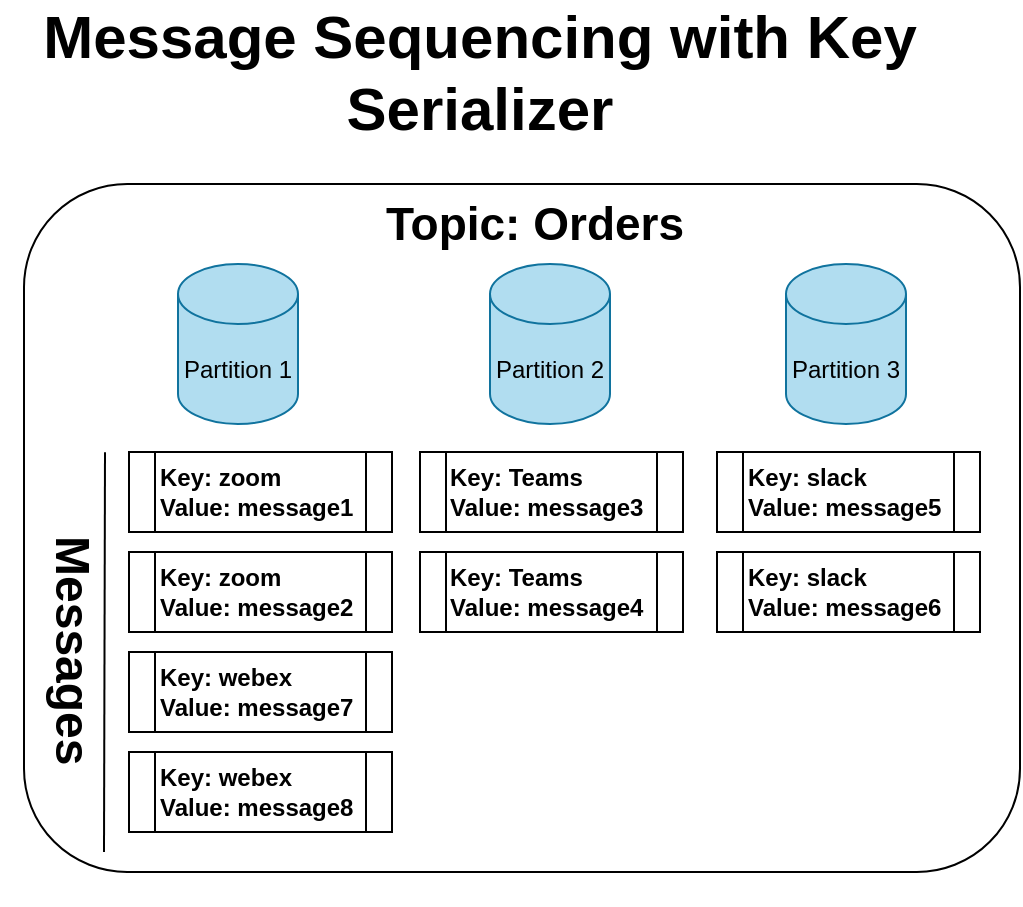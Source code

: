 <mxfile version="14.3.0" type="github">
  <diagram id="oaOOdK5aMwbqyKbddYAD" name="Page-1">
    <mxGraphModel dx="868" dy="484" grid="1" gridSize="10" guides="1" tooltips="1" connect="1" arrows="1" fold="1" page="1" pageScale="1" pageWidth="850" pageHeight="1100" math="0" shadow="0">
      <root>
        <mxCell id="0" />
        <mxCell id="1" parent="0" />
        <mxCell id="XyluOaArJnIK8U9To1tQ-1" value="" style="rounded=1;whiteSpace=wrap;html=1;" vertex="1" parent="1">
          <mxGeometry x="152" y="106" width="498" height="344" as="geometry" />
        </mxCell>
        <mxCell id="XyluOaArJnIK8U9To1tQ-2" value="Partition 1" style="shape=cylinder3;whiteSpace=wrap;html=1;boundedLbl=1;backgroundOutline=1;size=15;fillColor=#b1ddf0;strokeColor=#10739e;" vertex="1" parent="1">
          <mxGeometry x="229" y="146" width="60" height="80" as="geometry" />
        </mxCell>
        <mxCell id="XyluOaArJnIK8U9To1tQ-3" value="Partition 2" style="shape=cylinder3;whiteSpace=wrap;html=1;boundedLbl=1;backgroundOutline=1;size=15;fillColor=#b1ddf0;strokeColor=#10739e;" vertex="1" parent="1">
          <mxGeometry x="385" y="146" width="60" height="80" as="geometry" />
        </mxCell>
        <mxCell id="XyluOaArJnIK8U9To1tQ-4" value="Partition 3" style="shape=cylinder3;whiteSpace=wrap;html=1;boundedLbl=1;backgroundOutline=1;size=15;fillColor=#b1ddf0;strokeColor=#10739e;" vertex="1" parent="1">
          <mxGeometry x="533" y="146" width="60" height="80" as="geometry" />
        </mxCell>
        <mxCell id="XyluOaArJnIK8U9To1tQ-5" value="&lt;font style=&quot;font-size: 23px&quot;&gt;Topic: Orders&lt;/font&gt;" style="text;html=1;strokeColor=none;fillColor=none;align=center;verticalAlign=middle;whiteSpace=wrap;rounded=0;fontSize=23;fontStyle=1" vertex="1" parent="1">
          <mxGeometry x="300" y="116" width="215.25" height="20" as="geometry" />
        </mxCell>
        <mxCell id="XyluOaArJnIK8U9To1tQ-12" value="" style="endArrow=none;html=1;entryX=0.091;entryY=0.39;entryDx=0;entryDy=0;entryPerimeter=0;" edge="1" parent="1">
          <mxGeometry width="50" height="50" relative="1" as="geometry">
            <mxPoint x="192" y="440" as="sourcePoint" />
            <mxPoint x="192.498" y="240.16" as="targetPoint" />
          </mxGeometry>
        </mxCell>
        <mxCell id="XyluOaArJnIK8U9To1tQ-13" value="&lt;h1&gt;Messages&lt;/h1&gt;" style="text;html=1;strokeColor=none;fillColor=none;spacing=5;spacingTop=-20;whiteSpace=wrap;overflow=hidden;rounded=0;rotation=90;" vertex="1" parent="1">
          <mxGeometry x="80" y="350" width="190" height="43" as="geometry" />
        </mxCell>
        <mxCell id="XyluOaArJnIK8U9To1tQ-14" value="&lt;b&gt;Key: zoom&lt;br&gt;Value: message1&lt;/b&gt;" style="shape=process;whiteSpace=wrap;html=1;backgroundOutline=1;align=left;" vertex="1" parent="1">
          <mxGeometry x="204.5" y="240" width="131.5" height="40" as="geometry" />
        </mxCell>
        <mxCell id="XyluOaArJnIK8U9To1tQ-15" value="&lt;b&gt;Key: zoom&lt;br&gt;Value: message2&lt;/b&gt;" style="shape=process;whiteSpace=wrap;html=1;backgroundOutline=1;align=left;" vertex="1" parent="1">
          <mxGeometry x="204.5" y="290" width="131.5" height="40" as="geometry" />
        </mxCell>
        <mxCell id="XyluOaArJnIK8U9To1tQ-17" value="&lt;b&gt;Key: webex&lt;br&gt;Value: message7&lt;/b&gt;" style="shape=process;whiteSpace=wrap;html=1;backgroundOutline=1;align=left;" vertex="1" parent="1">
          <mxGeometry x="204.5" y="340" width="131.5" height="40" as="geometry" />
        </mxCell>
        <mxCell id="XyluOaArJnIK8U9To1tQ-18" value="&lt;b&gt;Key: webex&lt;br&gt;Value: message8&lt;/b&gt;" style="shape=process;whiteSpace=wrap;html=1;backgroundOutline=1;align=left;" vertex="1" parent="1">
          <mxGeometry x="204.5" y="390" width="131.5" height="40" as="geometry" />
        </mxCell>
        <mxCell id="XyluOaArJnIK8U9To1tQ-19" value="&lt;b&gt;Key: Teams&lt;br&gt;Value: message3&lt;/b&gt;" style="shape=process;whiteSpace=wrap;html=1;backgroundOutline=1;align=left;" vertex="1" parent="1">
          <mxGeometry x="350" y="240" width="131.5" height="40" as="geometry" />
        </mxCell>
        <mxCell id="XyluOaArJnIK8U9To1tQ-20" value="&lt;b&gt;Key: Teams&lt;br&gt;Value: message4&lt;/b&gt;" style="shape=process;whiteSpace=wrap;html=1;backgroundOutline=1;align=left;" vertex="1" parent="1">
          <mxGeometry x="350" y="290" width="131.5" height="40" as="geometry" />
        </mxCell>
        <mxCell id="XyluOaArJnIK8U9To1tQ-21" value="&lt;b&gt;Key: slack&lt;br&gt;Value: message5&lt;/b&gt;" style="shape=process;whiteSpace=wrap;html=1;backgroundOutline=1;align=left;" vertex="1" parent="1">
          <mxGeometry x="498.5" y="240" width="131.5" height="40" as="geometry" />
        </mxCell>
        <mxCell id="XyluOaArJnIK8U9To1tQ-22" value="&lt;b&gt;Key: slack&lt;br&gt;Value: message6&lt;/b&gt;" style="shape=process;whiteSpace=wrap;html=1;backgroundOutline=1;align=left;" vertex="1" parent="1">
          <mxGeometry x="498.5" y="290" width="131.5" height="40" as="geometry" />
        </mxCell>
        <mxCell id="XyluOaArJnIK8U9To1tQ-24" value="&lt;font style=&quot;font-size: 30px;&quot;&gt;Message Sequencing with Key Serializer&lt;/font&gt;" style="text;html=1;strokeColor=none;fillColor=none;align=center;verticalAlign=middle;whiteSpace=wrap;rounded=0;fontSize=30;fontStyle=1" vertex="1" parent="1">
          <mxGeometry x="140" y="40" width="480" height="20" as="geometry" />
        </mxCell>
      </root>
    </mxGraphModel>
  </diagram>
</mxfile>
